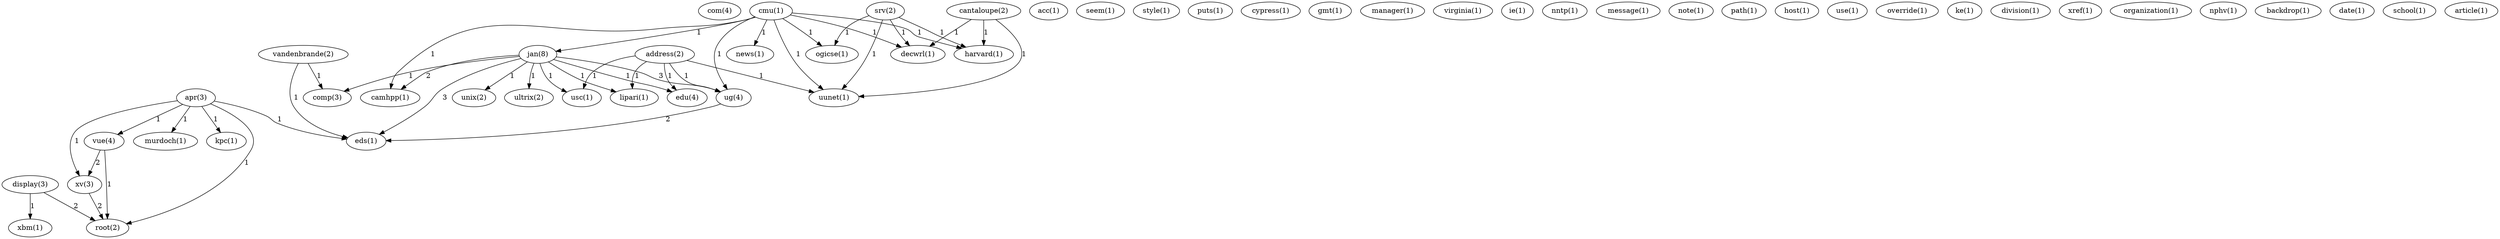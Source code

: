 digraph G {
  com [ label="com(4)" ];
  cmu [ label="cmu(1)" ];
  jan [ label="jan(8)" ];
  camhpp [ label="camhpp(1)" ];
  news [ label="news(1)" ];
  ug [ label="ug(4)" ];
  ogicse [ label="ogicse(1)" ];
  harvard [ label="harvard(1)" ];
  uunet [ label="uunet(1)" ];
  decwrl [ label="decwrl(1)" ];
  usc [ label="usc(1)" ];
  lipari [ label="lipari(1)" ];
  unix [ label="unix(2)" ];
  ultrix [ label="ultrix(2)" ];
  comp [ label="comp(3)" ];
  eds [ label="eds(1)" ];
  edu [ label="edu(4)" ];
  address [ label="address(2)" ];
  acc [ label="acc(1)" ];
  seem [ label="seem(1)" ];
  style [ label="style(1)" ];
  puts [ label="puts(1)" ];
  cypress [ label="cypress(1)" ];
  display [ label="display(3)" ];
  xbm [ label="xbm(1)" ];
  root [ label="root(2)" ];
  gmt [ label="gmt(1)" ];
  manager [ label="manager(1)" ];
  virginia [ label="virginia(1)" ];
  srv [ label="srv(2)" ];
  ie [ label="ie(1)" ];
  nntp [ label="nntp(1)" ];
  apr [ label="apr(3)" ];
  vue [ label="vue(4)" ];
  murdoch [ label="murdoch(1)" ];
  kpc [ label="kpc(1)" ];
  xv [ label="xv(3)" ];
  cantaloupe [ label="cantaloupe(2)" ];
  message [ label="message(1)" ];
  note [ label="note(1)" ];
  path [ label="path(1)" ];
  host [ label="host(1)" ];
  use [ label="use(1)" ];
  override [ label="override(1)" ];
  vandenbrande [ label="vandenbrande(2)" ];
  ke [ label="ke(1)" ];
  division [ label="division(1)" ];
  xref [ label="xref(1)" ];
  organization [ label="organization(1)" ];
  nphv [ label="nphv(1)" ];
  backdrop [ label="backdrop(1)" ];
  date [ label="date(1)" ];
  school [ label="school(1)" ];
  article [ label="article(1)" ];
  cmu -> jan [ label="1" ];
  cmu -> camhpp [ label="1" ];
  cmu -> news [ label="1" ];
  cmu -> ug [ label="1" ];
  cmu -> ogicse [ label="1" ];
  cmu -> harvard [ label="1" ];
  cmu -> uunet [ label="1" ];
  cmu -> decwrl [ label="1" ];
  jan -> usc [ label="1" ];
  jan -> camhpp [ label="2" ];
  jan -> lipari [ label="1" ];
  jan -> ug [ label="3" ];
  jan -> unix [ label="1" ];
  jan -> ultrix [ label="1" ];
  jan -> comp [ label="1" ];
  jan -> eds [ label="3" ];
  jan -> edu [ label="1" ];
  address -> usc [ label="1" ];
  address -> lipari [ label="1" ];
  address -> ug [ label="1" ];
  address -> uunet [ label="1" ];
  address -> edu [ label="1" ];
  display -> xbm [ label="1" ];
  display -> root [ label="2" ];
  ug -> eds [ label="2" ];
  srv -> ogicse [ label="1" ];
  srv -> harvard [ label="1" ];
  srv -> uunet [ label="1" ];
  srv -> decwrl [ label="1" ];
  apr -> eds [ label="1" ];
  apr -> vue [ label="1" ];
  apr -> murdoch [ label="1" ];
  apr -> kpc [ label="1" ];
  apr -> xv [ label="1" ];
  apr -> root [ label="1" ];
  cantaloupe -> harvard [ label="1" ];
  cantaloupe -> uunet [ label="1" ];
  cantaloupe -> decwrl [ label="1" ];
  vandenbrande -> comp [ label="1" ];
  vandenbrande -> eds [ label="1" ];
  vue -> xv [ label="2" ];
  vue -> root [ label="1" ];
  xv -> root [ label="2" ];
}
